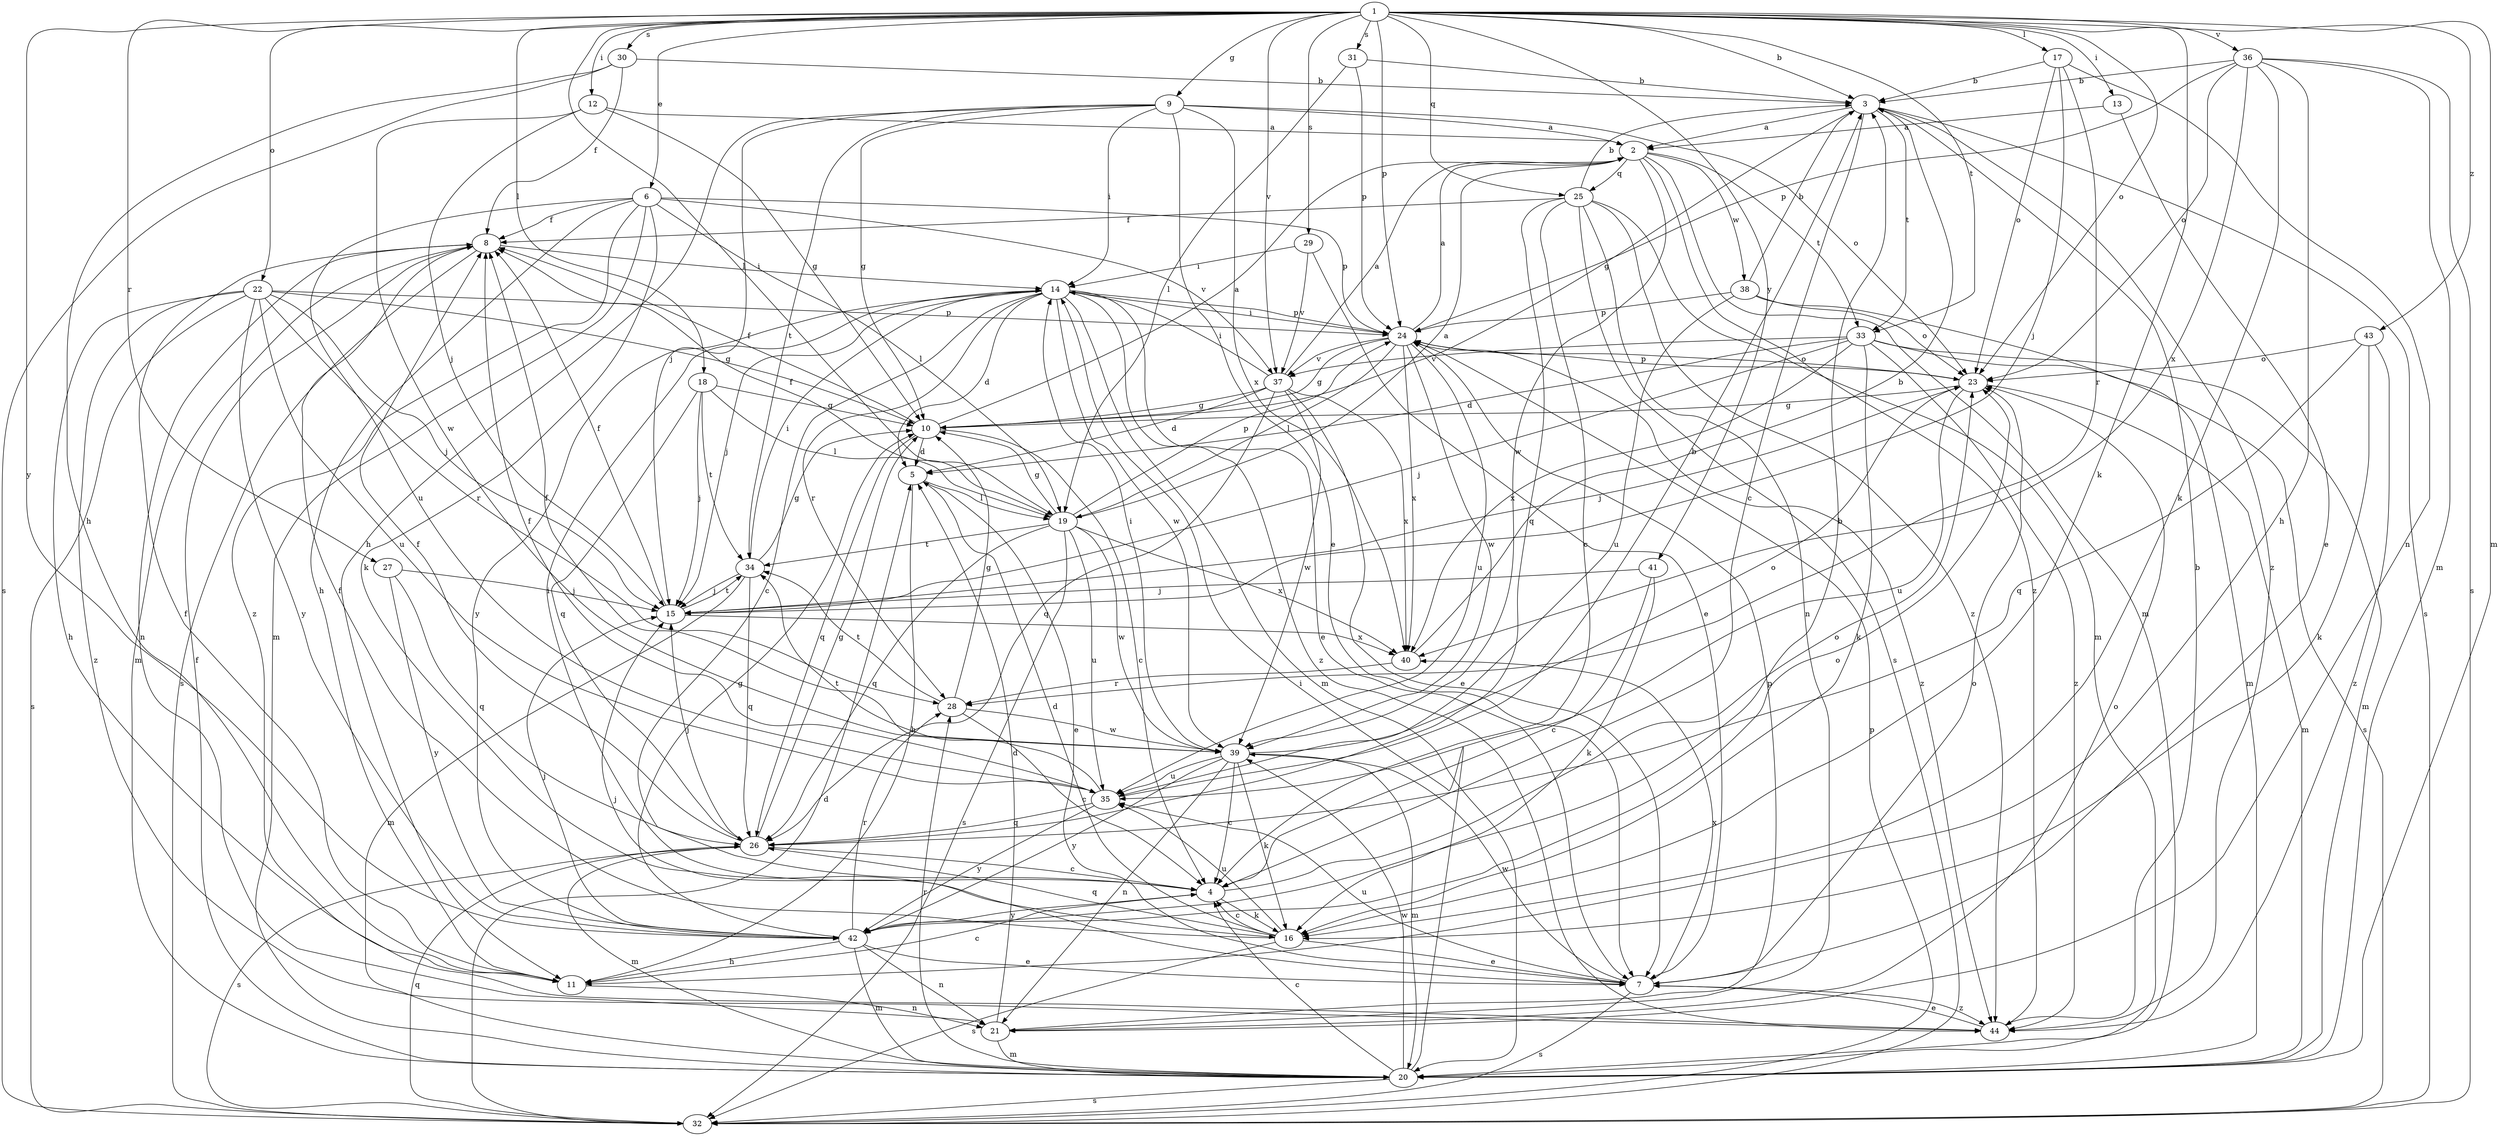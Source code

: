 strict digraph  {
	3 -> 2 [label=a];
	9 -> 2 [label=a];
	10 -> 2 [label=a];
	12 -> 2 [label=a];
	13 -> 2 [label=a];
	19 -> 2 [label=a];
	24 -> 2 [label=a];
	37 -> 2 [label=a];
	1 -> 3 [label=b];
	17 -> 3 [label=b];
	25 -> 3 [label=b];
	30 -> 3 [label=b];
	31 -> 3 [label=b];
	35 -> 3 [label=b];
	36 -> 3 [label=b];
	38 -> 3 [label=b];
	40 -> 3 [label=b];
	42 -> 3 [label=b];
	44 -> 3 [label=b];
	3 -> 4 [label=c];
	10 -> 4 [label=c];
	11 -> 4 [label=c];
	14 -> 4 [label=c];
	16 -> 4 [label=c];
	20 -> 4 [label=c];
	25 -> 4 [label=c];
	26 -> 4 [label=c];
	28 -> 4 [label=c];
	39 -> 4 [label=c];
	41 -> 4 [label=c];
	10 -> 5 [label=d];
	14 -> 5 [label=d];
	16 -> 5 [label=d];
	21 -> 5 [label=d];
	32 -> 5 [label=d];
	33 -> 5 [label=d];
	37 -> 5 [label=d];
	1 -> 6 [label=e];
	5 -> 7 [label=e];
	9 -> 7 [label=e];
	13 -> 7 [label=e];
	14 -> 7 [label=e];
	16 -> 7 [label=e];
	29 -> 7 [label=e];
	37 -> 7 [label=e];
	42 -> 7 [label=e];
	44 -> 7 [label=e];
	6 -> 8 [label=f];
	10 -> 8 [label=f];
	11 -> 8 [label=f];
	15 -> 8 [label=f];
	16 -> 8 [label=f];
	19 -> 8 [label=f];
	20 -> 8 [label=f];
	25 -> 8 [label=f];
	26 -> 8 [label=f];
	30 -> 8 [label=f];
	35 -> 8 [label=f];
	39 -> 8 [label=f];
	1 -> 9 [label=g];
	3 -> 10 [label=g];
	9 -> 10 [label=g];
	12 -> 10 [label=g];
	18 -> 10 [label=g];
	19 -> 10 [label=g];
	22 -> 10 [label=g];
	23 -> 10 [label=g];
	24 -> 10 [label=g];
	26 -> 10 [label=g];
	28 -> 10 [label=g];
	34 -> 10 [label=g];
	37 -> 10 [label=g];
	42 -> 10 [label=g];
	5 -> 11 [label=h];
	6 -> 11 [label=h];
	9 -> 11 [label=h];
	22 -> 11 [label=h];
	30 -> 11 [label=h];
	36 -> 11 [label=h];
	42 -> 11 [label=h];
	1 -> 12 [label=i];
	1 -> 13 [label=i];
	4 -> 14 [label=i];
	8 -> 14 [label=i];
	9 -> 14 [label=i];
	20 -> 14 [label=i];
	24 -> 14 [label=i];
	29 -> 14 [label=i];
	34 -> 14 [label=i];
	37 -> 14 [label=i];
	39 -> 14 [label=i];
	7 -> 15 [label=j];
	9 -> 15 [label=j];
	12 -> 15 [label=j];
	14 -> 15 [label=j];
	17 -> 15 [label=j];
	18 -> 15 [label=j];
	22 -> 15 [label=j];
	23 -> 15 [label=j];
	26 -> 15 [label=j];
	27 -> 15 [label=j];
	33 -> 15 [label=j];
	34 -> 15 [label=j];
	41 -> 15 [label=j];
	42 -> 15 [label=j];
	1 -> 16 [label=k];
	4 -> 16 [label=k];
	6 -> 16 [label=k];
	33 -> 16 [label=k];
	36 -> 16 [label=k];
	39 -> 16 [label=k];
	41 -> 16 [label=k];
	43 -> 16 [label=k];
	1 -> 17 [label=l];
	1 -> 18 [label=l];
	1 -> 19 [label=l];
	5 -> 19 [label=l];
	6 -> 19 [label=l];
	18 -> 19 [label=l];
	24 -> 19 [label=l];
	31 -> 19 [label=l];
	1 -> 20 [label=m];
	2 -> 20 [label=m];
	6 -> 20 [label=m];
	8 -> 20 [label=m];
	14 -> 20 [label=m];
	21 -> 20 [label=m];
	23 -> 20 [label=m];
	25 -> 20 [label=m];
	26 -> 20 [label=m];
	33 -> 20 [label=m];
	34 -> 20 [label=m];
	36 -> 20 [label=m];
	38 -> 20 [label=m];
	39 -> 20 [label=m];
	42 -> 20 [label=m];
	8 -> 21 [label=n];
	11 -> 21 [label=n];
	17 -> 21 [label=n];
	25 -> 21 [label=n];
	39 -> 21 [label=n];
	42 -> 21 [label=n];
	1 -> 22 [label=o];
	1 -> 23 [label=o];
	4 -> 23 [label=o];
	7 -> 23 [label=o];
	9 -> 23 [label=o];
	17 -> 23 [label=o];
	21 -> 23 [label=o];
	24 -> 23 [label=o];
	36 -> 23 [label=o];
	38 -> 23 [label=o];
	39 -> 23 [label=o];
	42 -> 23 [label=o];
	43 -> 23 [label=o];
	1 -> 24 [label=p];
	6 -> 24 [label=p];
	14 -> 24 [label=p];
	19 -> 24 [label=p];
	21 -> 24 [label=p];
	22 -> 24 [label=p];
	23 -> 24 [label=p];
	31 -> 24 [label=p];
	32 -> 24 [label=p];
	36 -> 24 [label=p];
	38 -> 24 [label=p];
	1 -> 25 [label=q];
	2 -> 25 [label=q];
	10 -> 26 [label=q];
	16 -> 26 [label=q];
	18 -> 26 [label=q];
	19 -> 26 [label=q];
	25 -> 26 [label=q];
	27 -> 26 [label=q];
	32 -> 26 [label=q];
	34 -> 26 [label=q];
	35 -> 26 [label=q];
	37 -> 26 [label=q];
	43 -> 26 [label=q];
	1 -> 27 [label=r];
	14 -> 28 [label=r];
	17 -> 28 [label=r];
	20 -> 28 [label=r];
	22 -> 28 [label=r];
	40 -> 28 [label=r];
	42 -> 28 [label=r];
	1 -> 29 [label=s];
	1 -> 30 [label=s];
	1 -> 31 [label=s];
	3 -> 32 [label=s];
	7 -> 32 [label=s];
	8 -> 32 [label=s];
	16 -> 32 [label=s];
	19 -> 32 [label=s];
	20 -> 32 [label=s];
	22 -> 32 [label=s];
	25 -> 32 [label=s];
	26 -> 32 [label=s];
	30 -> 32 [label=s];
	33 -> 32 [label=s];
	36 -> 32 [label=s];
	1 -> 33 [label=t];
	2 -> 33 [label=t];
	3 -> 33 [label=t];
	9 -> 34 [label=t];
	15 -> 34 [label=t];
	18 -> 34 [label=t];
	19 -> 34 [label=t];
	28 -> 34 [label=t];
	35 -> 34 [label=t];
	6 -> 35 [label=u];
	7 -> 35 [label=u];
	16 -> 35 [label=u];
	19 -> 35 [label=u];
	22 -> 35 [label=u];
	23 -> 35 [label=u];
	24 -> 35 [label=u];
	38 -> 35 [label=u];
	39 -> 35 [label=u];
	1 -> 36 [label=v];
	1 -> 37 [label=v];
	6 -> 37 [label=v];
	24 -> 37 [label=v];
	29 -> 37 [label=v];
	33 -> 37 [label=v];
	2 -> 38 [label=w];
	2 -> 39 [label=w];
	7 -> 39 [label=w];
	12 -> 39 [label=w];
	14 -> 39 [label=w];
	19 -> 39 [label=w];
	20 -> 39 [label=w];
	24 -> 39 [label=w];
	28 -> 39 [label=w];
	37 -> 39 [label=w];
	7 -> 40 [label=x];
	9 -> 40 [label=x];
	15 -> 40 [label=x];
	19 -> 40 [label=x];
	24 -> 40 [label=x];
	33 -> 40 [label=x];
	36 -> 40 [label=x];
	37 -> 40 [label=x];
	1 -> 41 [label=y];
	1 -> 42 [label=y];
	4 -> 42 [label=y];
	14 -> 42 [label=y];
	22 -> 42 [label=y];
	27 -> 42 [label=y];
	35 -> 42 [label=y];
	39 -> 42 [label=y];
	1 -> 43 [label=z];
	2 -> 44 [label=z];
	3 -> 44 [label=z];
	6 -> 44 [label=z];
	7 -> 44 [label=z];
	14 -> 44 [label=z];
	22 -> 44 [label=z];
	24 -> 44 [label=z];
	25 -> 44 [label=z];
	33 -> 44 [label=z];
	43 -> 44 [label=z];
}
